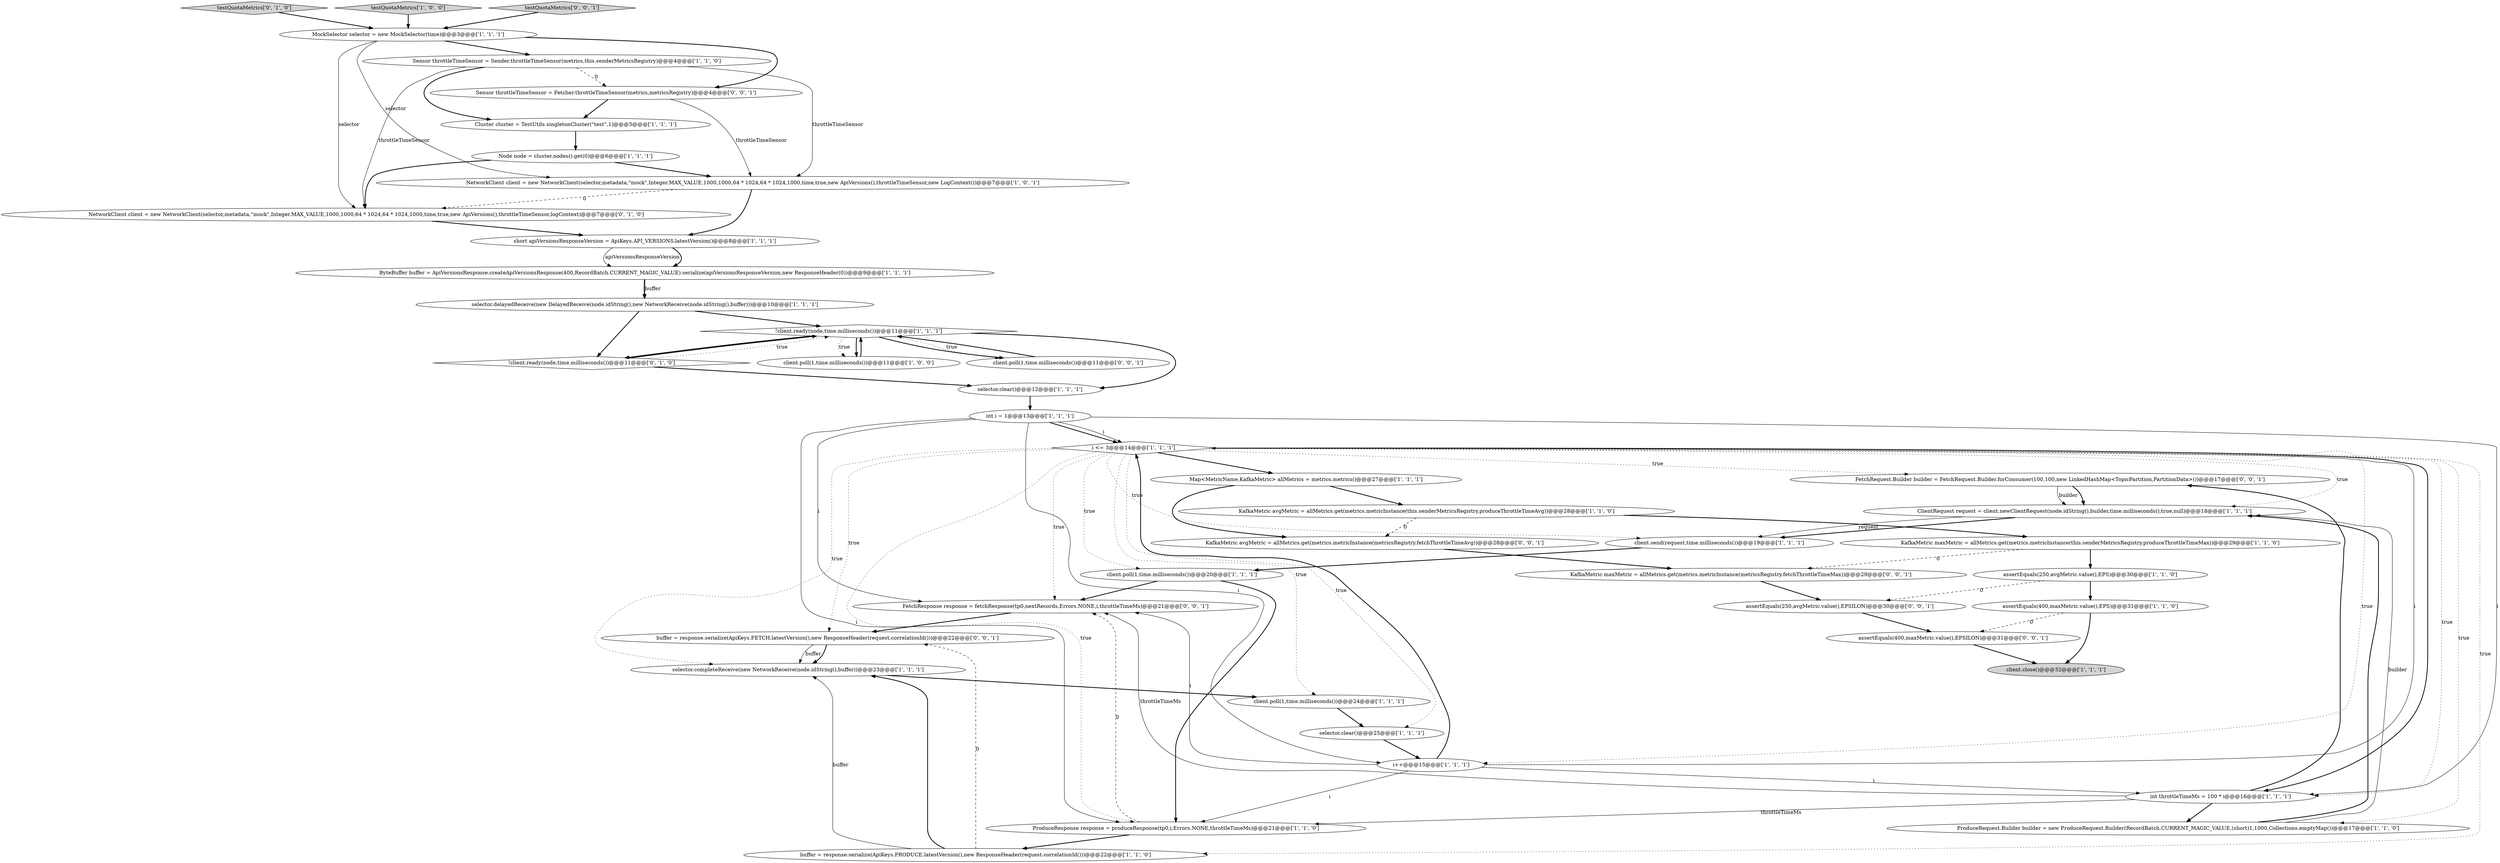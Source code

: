 digraph {
27 [style = filled, label = "KafkaMetric avgMetric = allMetrics.get(metrics.metricInstance(this.senderMetricsRegistry.produceThrottleTimeAvg))@@@28@@@['1', '1', '0']", fillcolor = white, shape = ellipse image = "AAA0AAABBB1BBB"];
36 [style = filled, label = "KafkaMetric maxMetric = allMetrics.get(metrics.metricInstance(metricsRegistry.fetchThrottleTimeMax))@@@29@@@['0', '0', '1']", fillcolor = white, shape = ellipse image = "AAA0AAABBB3BBB"];
39 [style = filled, label = "assertEquals(400,maxMetric.value(),EPSILON)@@@31@@@['0', '0', '1']", fillcolor = white, shape = ellipse image = "AAA0AAABBB3BBB"];
28 [style = filled, label = "assertEquals(400,maxMetric.value(),EPS)@@@31@@@['1', '1', '0']", fillcolor = white, shape = ellipse image = "AAA0AAABBB1BBB"];
17 [style = filled, label = "Sensor throttleTimeSensor = Sender.throttleTimeSensor(metrics,this.senderMetricsRegistry)@@@4@@@['1', '1', '0']", fillcolor = white, shape = ellipse image = "AAA0AAABBB1BBB"];
35 [style = filled, label = "FetchRequest.Builder builder = FetchRequest.Builder.forConsumer(100,100,new LinkedHashMap<TopicPartition,PartitionData>())@@@17@@@['0', '0', '1']", fillcolor = white, shape = ellipse image = "AAA0AAABBB3BBB"];
18 [style = filled, label = "Cluster cluster = TestUtils.singletonCluster(\"test\",1)@@@5@@@['1', '1', '1']", fillcolor = white, shape = ellipse image = "AAA0AAABBB1BBB"];
7 [style = filled, label = "MockSelector selector = new MockSelector(time)@@@3@@@['1', '1', '1']", fillcolor = white, shape = ellipse image = "AAA0AAABBB1BBB"];
32 [style = filled, label = "NetworkClient client = new NetworkClient(selector,metadata,\"mock\",Integer.MAX_VALUE,1000,1000,64 * 1024,64 * 1024,1000,time,true,new ApiVersions(),throttleTimeSensor,logContext)@@@7@@@['0', '1', '0']", fillcolor = white, shape = ellipse image = "AAA1AAABBB2BBB"];
20 [style = filled, label = "selector.clear()@@@25@@@['1', '1', '1']", fillcolor = white, shape = ellipse image = "AAA0AAABBB1BBB"];
1 [style = filled, label = "KafkaMetric maxMetric = allMetrics.get(metrics.metricInstance(this.senderMetricsRegistry.produceThrottleTimeMax))@@@29@@@['1', '1', '0']", fillcolor = white, shape = ellipse image = "AAA0AAABBB1BBB"];
37 [style = filled, label = "FetchResponse response = fetchResponse(tp0,nextRecords,Errors.NONE,i,throttleTimeMs)@@@21@@@['0', '0', '1']", fillcolor = white, shape = ellipse image = "AAA0AAABBB3BBB"];
3 [style = filled, label = "client.poll(1,time.milliseconds())@@@11@@@['1', '0', '0']", fillcolor = white, shape = ellipse image = "AAA0AAABBB1BBB"];
4 [style = filled, label = "i++@@@15@@@['1', '1', '1']", fillcolor = white, shape = ellipse image = "AAA0AAABBB1BBB"];
29 [style = filled, label = "int throttleTimeMs = 100 * i@@@16@@@['1', '1', '1']", fillcolor = white, shape = ellipse image = "AAA0AAABBB1BBB"];
19 [style = filled, label = "Node node = cluster.nodes().get(0)@@@6@@@['1', '1', '1']", fillcolor = white, shape = ellipse image = "AAA0AAABBB1BBB"];
23 [style = filled, label = "NetworkClient client = new NetworkClient(selector,metadata,\"mock\",Integer.MAX_VALUE,1000,1000,64 * 1024,64 * 1024,1000,time,true,new ApiVersions(),throttleTimeSensor,new LogContext())@@@7@@@['1', '0', '1']", fillcolor = white, shape = ellipse image = "AAA0AAABBB1BBB"];
22 [style = filled, label = "ProduceResponse response = produceResponse(tp0,i,Errors.NONE,throttleTimeMs)@@@21@@@['1', '1', '0']", fillcolor = white, shape = ellipse image = "AAA0AAABBB1BBB"];
30 [style = filled, label = "!client.ready(node,time.milliseconds())@@@11@@@['1', '1', '1']", fillcolor = white, shape = diamond image = "AAA0AAABBB1BBB"];
6 [style = filled, label = "selector.clear()@@@12@@@['1', '1', '1']", fillcolor = white, shape = ellipse image = "AAA0AAABBB1BBB"];
43 [style = filled, label = "KafkaMetric avgMetric = allMetrics.get(metrics.metricInstance(metricsRegistry.fetchThrottleTimeAvg))@@@28@@@['0', '0', '1']", fillcolor = white, shape = ellipse image = "AAA0AAABBB3BBB"];
34 [style = filled, label = "Sensor throttleTimeSensor = Fetcher.throttleTimeSensor(metrics,metricsRegistry)@@@4@@@['0', '0', '1']", fillcolor = white, shape = ellipse image = "AAA0AAABBB3BBB"];
10 [style = filled, label = "client.close()@@@32@@@['1', '1', '1']", fillcolor = lightgray, shape = ellipse image = "AAA0AAABBB1BBB"];
16 [style = filled, label = "buffer = response.serialize(ApiKeys.PRODUCE.latestVersion(),new ResponseHeader(request.correlationId()))@@@22@@@['1', '1', '0']", fillcolor = white, shape = ellipse image = "AAA0AAABBB1BBB"];
11 [style = filled, label = "short apiVersionsResponseVersion = ApiKeys.API_VERSIONS.latestVersion()@@@8@@@['1', '1', '1']", fillcolor = white, shape = ellipse image = "AAA0AAABBB1BBB"];
33 [style = filled, label = "testQuotaMetrics['0', '1', '0']", fillcolor = lightgray, shape = diamond image = "AAA0AAABBB2BBB"];
42 [style = filled, label = "client.poll(1,time.milliseconds())@@@11@@@['0', '0', '1']", fillcolor = white, shape = ellipse image = "AAA0AAABBB3BBB"];
2 [style = filled, label = "assertEquals(250,avgMetric.value(),EPS)@@@30@@@['1', '1', '0']", fillcolor = white, shape = ellipse image = "AAA0AAABBB1BBB"];
12 [style = filled, label = "selector.completeReceive(new NetworkReceive(node.idString(),buffer))@@@23@@@['1', '1', '1']", fillcolor = white, shape = ellipse image = "AAA0AAABBB1BBB"];
15 [style = filled, label = "ProduceRequest.Builder builder = new ProduceRequest.Builder(RecordBatch.CURRENT_MAGIC_VALUE,(short)1,1000,Collections.emptyMap())@@@17@@@['1', '1', '0']", fillcolor = white, shape = ellipse image = "AAA0AAABBB1BBB"];
8 [style = filled, label = "client.poll(1,time.milliseconds())@@@20@@@['1', '1', '1']", fillcolor = white, shape = ellipse image = "AAA0AAABBB1BBB"];
31 [style = filled, label = "!client.ready(node,time.milliseconds())@@@11@@@['0', '1', '0']", fillcolor = white, shape = diamond image = "AAA0AAABBB2BBB"];
26 [style = filled, label = "ClientRequest request = client.newClientRequest(node.idString(),builder,time.milliseconds(),true,null)@@@18@@@['1', '1', '1']", fillcolor = white, shape = ellipse image = "AAA0AAABBB1BBB"];
5 [style = filled, label = "testQuotaMetrics['1', '0', '0']", fillcolor = lightgray, shape = diamond image = "AAA0AAABBB1BBB"];
21 [style = filled, label = "client.poll(1,time.milliseconds())@@@24@@@['1', '1', '1']", fillcolor = white, shape = ellipse image = "AAA0AAABBB1BBB"];
24 [style = filled, label = "ByteBuffer buffer = ApiVersionsResponse.createApiVersionsResponse(400,RecordBatch.CURRENT_MAGIC_VALUE).serialize(apiVersionsResponseVersion,new ResponseHeader(0))@@@9@@@['1', '1', '1']", fillcolor = white, shape = ellipse image = "AAA0AAABBB1BBB"];
14 [style = filled, label = "int i = 1@@@13@@@['1', '1', '1']", fillcolor = white, shape = ellipse image = "AAA0AAABBB1BBB"];
9 [style = filled, label = "client.send(request,time.milliseconds())@@@19@@@['1', '1', '1']", fillcolor = white, shape = ellipse image = "AAA0AAABBB1BBB"];
41 [style = filled, label = "buffer = response.serialize(ApiKeys.FETCH.latestVersion(),new ResponseHeader(request.correlationId()))@@@22@@@['0', '0', '1']", fillcolor = white, shape = ellipse image = "AAA0AAABBB3BBB"];
40 [style = filled, label = "testQuotaMetrics['0', '0', '1']", fillcolor = lightgray, shape = diamond image = "AAA0AAABBB3BBB"];
25 [style = filled, label = "Map<MetricName,KafkaMetric> allMetrics = metrics.metrics()@@@27@@@['1', '1', '1']", fillcolor = white, shape = ellipse image = "AAA0AAABBB1BBB"];
38 [style = filled, label = "assertEquals(250,avgMetric.value(),EPSILON)@@@30@@@['0', '0', '1']", fillcolor = white, shape = ellipse image = "AAA0AAABBB3BBB"];
13 [style = filled, label = "selector.delayedReceive(new DelayedReceive(node.idString(),new NetworkReceive(node.idString(),buffer)))@@@10@@@['1', '1', '1']", fillcolor = white, shape = ellipse image = "AAA0AAABBB1BBB"];
0 [style = filled, label = "i <= 3@@@14@@@['1', '1', '1']", fillcolor = white, shape = diamond image = "AAA0AAABBB1BBB"];
1->36 [style = dashed, label="0"];
24->13 [style = bold, label=""];
16->12 [style = solid, label="buffer"];
0->37 [style = dotted, label="true"];
4->0 [style = solid, label="i"];
14->0 [style = bold, label=""];
0->25 [style = bold, label=""];
19->23 [style = bold, label=""];
14->4 [style = solid, label="i"];
30->3 [style = dotted, label="true"];
23->32 [style = dashed, label="0"];
0->21 [style = dotted, label="true"];
16->12 [style = bold, label=""];
11->24 [style = solid, label="apiVersionsResponseVersion"];
31->6 [style = bold, label=""];
15->26 [style = bold, label=""];
31->30 [style = dotted, label="true"];
4->37 [style = solid, label="i"];
36->38 [style = bold, label=""];
4->22 [style = solid, label="i"];
29->22 [style = solid, label="throttleTimeMs"];
35->26 [style = bold, label=""];
1->2 [style = bold, label=""];
38->39 [style = bold, label=""];
28->39 [style = dashed, label="0"];
16->41 [style = dashed, label="0"];
0->16 [style = dotted, label="true"];
24->13 [style = solid, label="buffer"];
34->23 [style = solid, label="throttleTimeSensor"];
0->29 [style = dotted, label="true"];
14->22 [style = solid, label="i"];
0->29 [style = bold, label=""];
20->4 [style = bold, label=""];
8->37 [style = bold, label=""];
19->32 [style = bold, label=""];
0->12 [style = dotted, label="true"];
3->30 [style = bold, label=""];
32->11 [style = bold, label=""];
13->31 [style = bold, label=""];
0->26 [style = dotted, label="true"];
26->9 [style = bold, label=""];
2->28 [style = bold, label=""];
22->37 [style = dashed, label="0"];
30->31 [style = bold, label=""];
25->43 [style = bold, label=""];
6->14 [style = bold, label=""];
21->20 [style = bold, label=""];
0->9 [style = dotted, label="true"];
30->6 [style = bold, label=""];
40->7 [style = bold, label=""];
8->22 [style = bold, label=""];
0->20 [style = dotted, label="true"];
0->15 [style = dotted, label="true"];
28->10 [style = bold, label=""];
17->34 [style = dashed, label="0"];
25->27 [style = bold, label=""];
30->42 [style = bold, label=""];
5->7 [style = bold, label=""];
7->32 [style = solid, label="selector"];
27->43 [style = dashed, label="0"];
2->38 [style = dashed, label="0"];
26->9 [style = solid, label="request"];
14->37 [style = solid, label="i"];
37->41 [style = bold, label=""];
0->22 [style = dotted, label="true"];
29->35 [style = bold, label=""];
22->16 [style = bold, label=""];
33->7 [style = bold, label=""];
11->24 [style = bold, label=""];
0->35 [style = dotted, label="true"];
17->32 [style = solid, label="throttleTimeSensor"];
17->23 [style = solid, label="throttleTimeSensor"];
39->10 [style = bold, label=""];
43->36 [style = bold, label=""];
7->17 [style = bold, label=""];
35->26 [style = solid, label="builder"];
31->30 [style = bold, label=""];
7->23 [style = solid, label="selector"];
34->18 [style = bold, label=""];
13->30 [style = bold, label=""];
14->0 [style = solid, label="i"];
0->8 [style = dotted, label="true"];
4->29 [style = solid, label="i"];
41->12 [style = solid, label="buffer"];
12->21 [style = bold, label=""];
23->11 [style = bold, label=""];
41->12 [style = bold, label=""];
15->26 [style = solid, label="builder"];
27->1 [style = bold, label=""];
18->19 [style = bold, label=""];
30->3 [style = bold, label=""];
7->34 [style = bold, label=""];
14->29 [style = solid, label="i"];
29->37 [style = solid, label="throttleTimeMs"];
29->15 [style = bold, label=""];
0->41 [style = dotted, label="true"];
0->4 [style = dotted, label="true"];
9->8 [style = bold, label=""];
4->0 [style = bold, label=""];
42->30 [style = bold, label=""];
30->42 [style = dotted, label="true"];
17->18 [style = bold, label=""];
}
